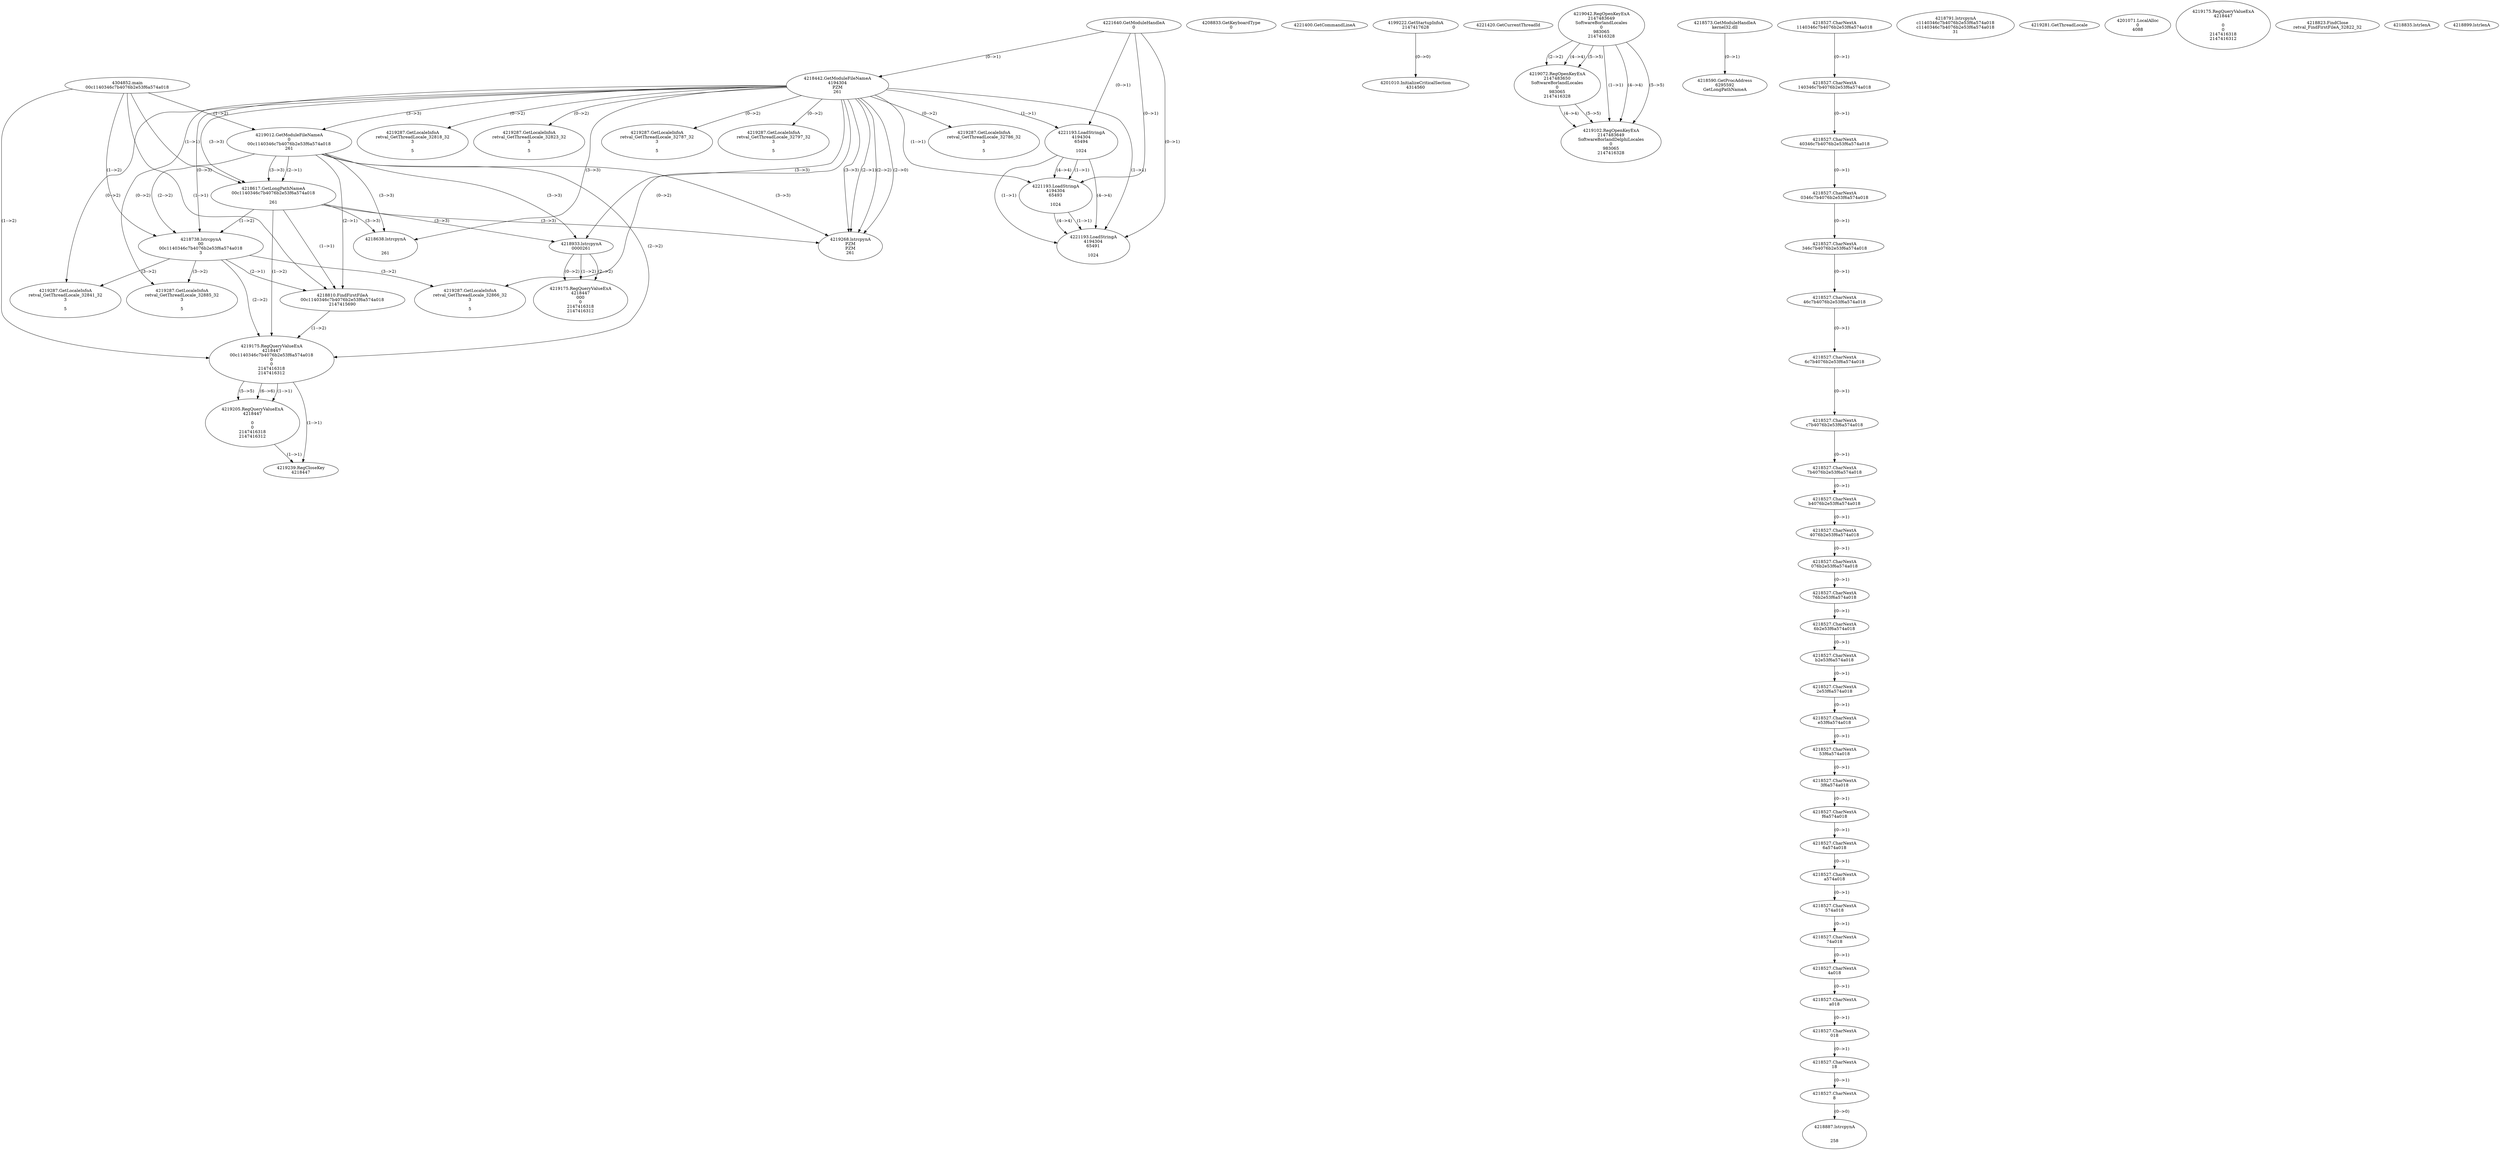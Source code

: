 // Global SCDG with merge call
digraph {
	0 [label="4304852.main
00c1140346c7b4076b2e53f6a574a018"]
	1 [label="4221640.GetModuleHandleA
0"]
	2 [label="4208833.GetKeyboardType
0"]
	3 [label="4221400.GetCommandLineA
"]
	4 [label="4199222.GetStartupInfoA
2147417628"]
	5 [label="4221420.GetCurrentThreadId
"]
	6 [label="4218442.GetModuleFileNameA
4194304
PZM
261"]
	1 -> 6 [label="(0-->1)"]
	7 [label="4219012.GetModuleFileNameA
0
00c1140346c7b4076b2e53f6a574a018
261"]
	0 -> 7 [label="(1-->2)"]
	6 -> 7 [label="(3-->3)"]
	8 [label="4219042.RegOpenKeyExA
2147483649
Software\Borland\Locales
0
983065
2147416328"]
	9 [label="4218573.GetModuleHandleA
kernel32.dll"]
	10 [label="4218590.GetProcAddress
6295592
GetLongPathNameA"]
	9 -> 10 [label="(0-->1)"]
	11 [label="4218617.GetLongPathNameA
00c1140346c7b4076b2e53f6a574a018

261"]
	0 -> 11 [label="(1-->1)"]
	7 -> 11 [label="(2-->1)"]
	6 -> 11 [label="(3-->3)"]
	7 -> 11 [label="(3-->3)"]
	12 [label="4218738.lstrcpynA
00
00c1140346c7b4076b2e53f6a574a018
3"]
	0 -> 12 [label="(1-->2)"]
	7 -> 12 [label="(2-->2)"]
	11 -> 12 [label="(1-->2)"]
	6 -> 12 [label="(0-->3)"]
	13 [label="4218527.CharNextA
1140346c7b4076b2e53f6a574a018"]
	14 [label="4218527.CharNextA
140346c7b4076b2e53f6a574a018"]
	13 -> 14 [label="(0-->1)"]
	15 [label="4218527.CharNextA
40346c7b4076b2e53f6a574a018"]
	14 -> 15 [label="(0-->1)"]
	16 [label="4218527.CharNextA
0346c7b4076b2e53f6a574a018"]
	15 -> 16 [label="(0-->1)"]
	17 [label="4218527.CharNextA
346c7b4076b2e53f6a574a018"]
	16 -> 17 [label="(0-->1)"]
	18 [label="4218527.CharNextA
46c7b4076b2e53f6a574a018"]
	17 -> 18 [label="(0-->1)"]
	19 [label="4218527.CharNextA
6c7b4076b2e53f6a574a018"]
	18 -> 19 [label="(0-->1)"]
	20 [label="4218527.CharNextA
c7b4076b2e53f6a574a018"]
	19 -> 20 [label="(0-->1)"]
	21 [label="4218527.CharNextA
7b4076b2e53f6a574a018"]
	20 -> 21 [label="(0-->1)"]
	22 [label="4218527.CharNextA
b4076b2e53f6a574a018"]
	21 -> 22 [label="(0-->1)"]
	23 [label="4218527.CharNextA
4076b2e53f6a574a018"]
	22 -> 23 [label="(0-->1)"]
	24 [label="4218527.CharNextA
076b2e53f6a574a018"]
	23 -> 24 [label="(0-->1)"]
	25 [label="4218527.CharNextA
76b2e53f6a574a018"]
	24 -> 25 [label="(0-->1)"]
	26 [label="4218527.CharNextA
6b2e53f6a574a018"]
	25 -> 26 [label="(0-->1)"]
	27 [label="4218527.CharNextA
b2e53f6a574a018"]
	26 -> 27 [label="(0-->1)"]
	28 [label="4218527.CharNextA
2e53f6a574a018"]
	27 -> 28 [label="(0-->1)"]
	29 [label="4218527.CharNextA
e53f6a574a018"]
	28 -> 29 [label="(0-->1)"]
	30 [label="4218527.CharNextA
53f6a574a018"]
	29 -> 30 [label="(0-->1)"]
	31 [label="4218527.CharNextA
3f6a574a018"]
	30 -> 31 [label="(0-->1)"]
	32 [label="4218527.CharNextA
f6a574a018"]
	31 -> 32 [label="(0-->1)"]
	33 [label="4218527.CharNextA
6a574a018"]
	32 -> 33 [label="(0-->1)"]
	34 [label="4218527.CharNextA
a574a018"]
	33 -> 34 [label="(0-->1)"]
	35 [label="4218527.CharNextA
574a018"]
	34 -> 35 [label="(0-->1)"]
	36 [label="4218527.CharNextA
74a018"]
	35 -> 36 [label="(0-->1)"]
	37 [label="4218527.CharNextA
4a018"]
	36 -> 37 [label="(0-->1)"]
	38 [label="4218527.CharNextA
a018"]
	37 -> 38 [label="(0-->1)"]
	39 [label="4218527.CharNextA
018"]
	38 -> 39 [label="(0-->1)"]
	40 [label="4218527.CharNextA
18"]
	39 -> 40 [label="(0-->1)"]
	41 [label="4218527.CharNextA
8"]
	40 -> 41 [label="(0-->1)"]
	42 [label="4218791.lstrcpynA
c1140346c7b4076b2e53f6a574a018
c1140346c7b4076b2e53f6a574a018
31"]
	43 [label="4218810.FindFirstFileA
00c1140346c7b4076b2e53f6a574a018
2147415690"]
	0 -> 43 [label="(1-->1)"]
	7 -> 43 [label="(2-->1)"]
	11 -> 43 [label="(1-->1)"]
	12 -> 43 [label="(2-->1)"]
	44 [label="4219175.RegQueryValueExA
4218447
00c1140346c7b4076b2e53f6a574a018
0
0
2147416318
2147416312"]
	0 -> 44 [label="(1-->2)"]
	7 -> 44 [label="(2-->2)"]
	11 -> 44 [label="(1-->2)"]
	12 -> 44 [label="(2-->2)"]
	43 -> 44 [label="(1-->2)"]
	45 [label="4219205.RegQueryValueExA
4218447

0
0
2147416318
2147416312"]
	44 -> 45 [label="(1-->1)"]
	44 -> 45 [label="(5-->5)"]
	44 -> 45 [label="(6-->6)"]
	46 [label="4219239.RegCloseKey
4218447"]
	44 -> 46 [label="(1-->1)"]
	45 -> 46 [label="(1-->1)"]
	47 [label="4219268.lstrcpynA
PZM
PZM
261"]
	6 -> 47 [label="(2-->1)"]
	6 -> 47 [label="(2-->2)"]
	6 -> 47 [label="(3-->3)"]
	7 -> 47 [label="(3-->3)"]
	11 -> 47 [label="(3-->3)"]
	6 -> 47 [label="(2-->0)"]
	48 [label="4219281.GetThreadLocale
"]
	49 [label="4219287.GetLocaleInfoA
retval_GetThreadLocale_32841_32
3

5"]
	6 -> 49 [label="(0-->2)"]
	12 -> 49 [label="(3-->2)"]
	50 [label="4221193.LoadStringA
4194304
65494

1024"]
	1 -> 50 [label="(0-->1)"]
	6 -> 50 [label="(1-->1)"]
	51 [label="4201010.InitializeCriticalSection
4314560"]
	4 -> 51 [label="(0-->0)"]
	52 [label="4201071.LocalAlloc
0
4088"]
	53 [label="4219072.RegOpenKeyExA
2147483650
Software\Borland\Locales
0
983065
2147416328"]
	8 -> 53 [label="(2-->2)"]
	8 -> 53 [label="(4-->4)"]
	8 -> 53 [label="(5-->5)"]
	54 [label="4219102.RegOpenKeyExA
2147483649
Software\Borland\Delphi\Locales
0
983065
2147416328"]
	8 -> 54 [label="(1-->1)"]
	8 -> 54 [label="(4-->4)"]
	53 -> 54 [label="(4-->4)"]
	8 -> 54 [label="(5-->5)"]
	53 -> 54 [label="(5-->5)"]
	55 [label="4218638.lstrcpynA


261"]
	6 -> 55 [label="(3-->3)"]
	7 -> 55 [label="(3-->3)"]
	11 -> 55 [label="(3-->3)"]
	56 [label="4219175.RegQueryValueExA
4218447

0
0
2147416318
2147416312"]
	57 [label="4219287.GetLocaleInfoA
retval_GetThreadLocale_32818_32
3

5"]
	6 -> 57 [label="(0-->2)"]
	58 [label="4219287.GetLocaleInfoA
retval_GetThreadLocale_32866_32
3

5"]
	6 -> 58 [label="(0-->2)"]
	12 -> 58 [label="(3-->2)"]
	59 [label="4221193.LoadStringA
4194304
65493

1024"]
	1 -> 59 [label="(0-->1)"]
	6 -> 59 [label="(1-->1)"]
	50 -> 59 [label="(1-->1)"]
	50 -> 59 [label="(4-->4)"]
	60 [label="4218823.FindClose
retval_FindFirstFileA_32822_32"]
	61 [label="4218835.lstrlenA
"]
	62 [label="4218887.lstrcpynA


258"]
	41 -> 62 [label="(0-->0)"]
	63 [label="4218899.lstrlenA
"]
	64 [label="4218933.lstrcpynA
00\
00\
261"]
	6 -> 64 [label="(3-->3)"]
	7 -> 64 [label="(3-->3)"]
	11 -> 64 [label="(3-->3)"]
	65 [label="4219175.RegQueryValueExA
4218447
00\
0
0
2147416318
2147416312"]
	64 -> 65 [label="(1-->2)"]
	64 -> 65 [label="(2-->2)"]
	64 -> 65 [label="(0-->2)"]
	66 [label="4219287.GetLocaleInfoA
retval_GetThreadLocale_32885_32
3

5"]
	6 -> 66 [label="(0-->2)"]
	12 -> 66 [label="(3-->2)"]
	67 [label="4219287.GetLocaleInfoA
retval_GetThreadLocale_32823_32
3

5"]
	6 -> 67 [label="(0-->2)"]
	68 [label="4221193.LoadStringA
4194304
65491

1024"]
	1 -> 68 [label="(0-->1)"]
	6 -> 68 [label="(1-->1)"]
	50 -> 68 [label="(1-->1)"]
	59 -> 68 [label="(1-->1)"]
	50 -> 68 [label="(4-->4)"]
	59 -> 68 [label="(4-->4)"]
	69 [label="4219287.GetLocaleInfoA
retval_GetThreadLocale_32787_32
3

5"]
	6 -> 69 [label="(0-->2)"]
	70 [label="4219287.GetLocaleInfoA
retval_GetThreadLocale_32797_32
3

5"]
	6 -> 70 [label="(0-->2)"]
	71 [label="4219287.GetLocaleInfoA
retval_GetThreadLocale_32786_32
3

5"]
	6 -> 71 [label="(0-->2)"]
}

